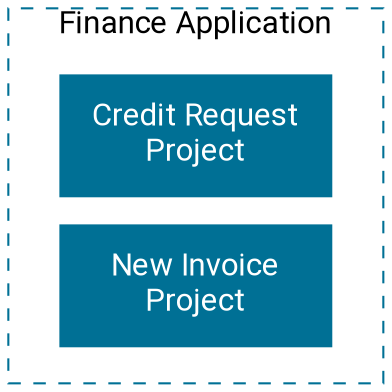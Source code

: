 digraph financeapp {
  layout=neato;

  node [shape=box, height="0.8", width="2", color="#007095", style=filled, fixedsize="true", margin=0, 
        fontname="Roboto,Helvetica Neue,Arial,sans-serif", fontcolor="white", fontsize=15
       ]; 
    
  /* nodes */
  financeapp [label="Finance Application",      pos="0,0.0!", width=2.5, height=2.5, style="dashed", fontcolor="black", labelloc="t"];
  sendinvoice [label="Credit Request\nProject", pos="0,0.4!", width=1.8, height=0.8];
  newinvoice [label="New Invoice\nProject"      pos="0,-0.6!", width=1.8, height=0.8];
}

